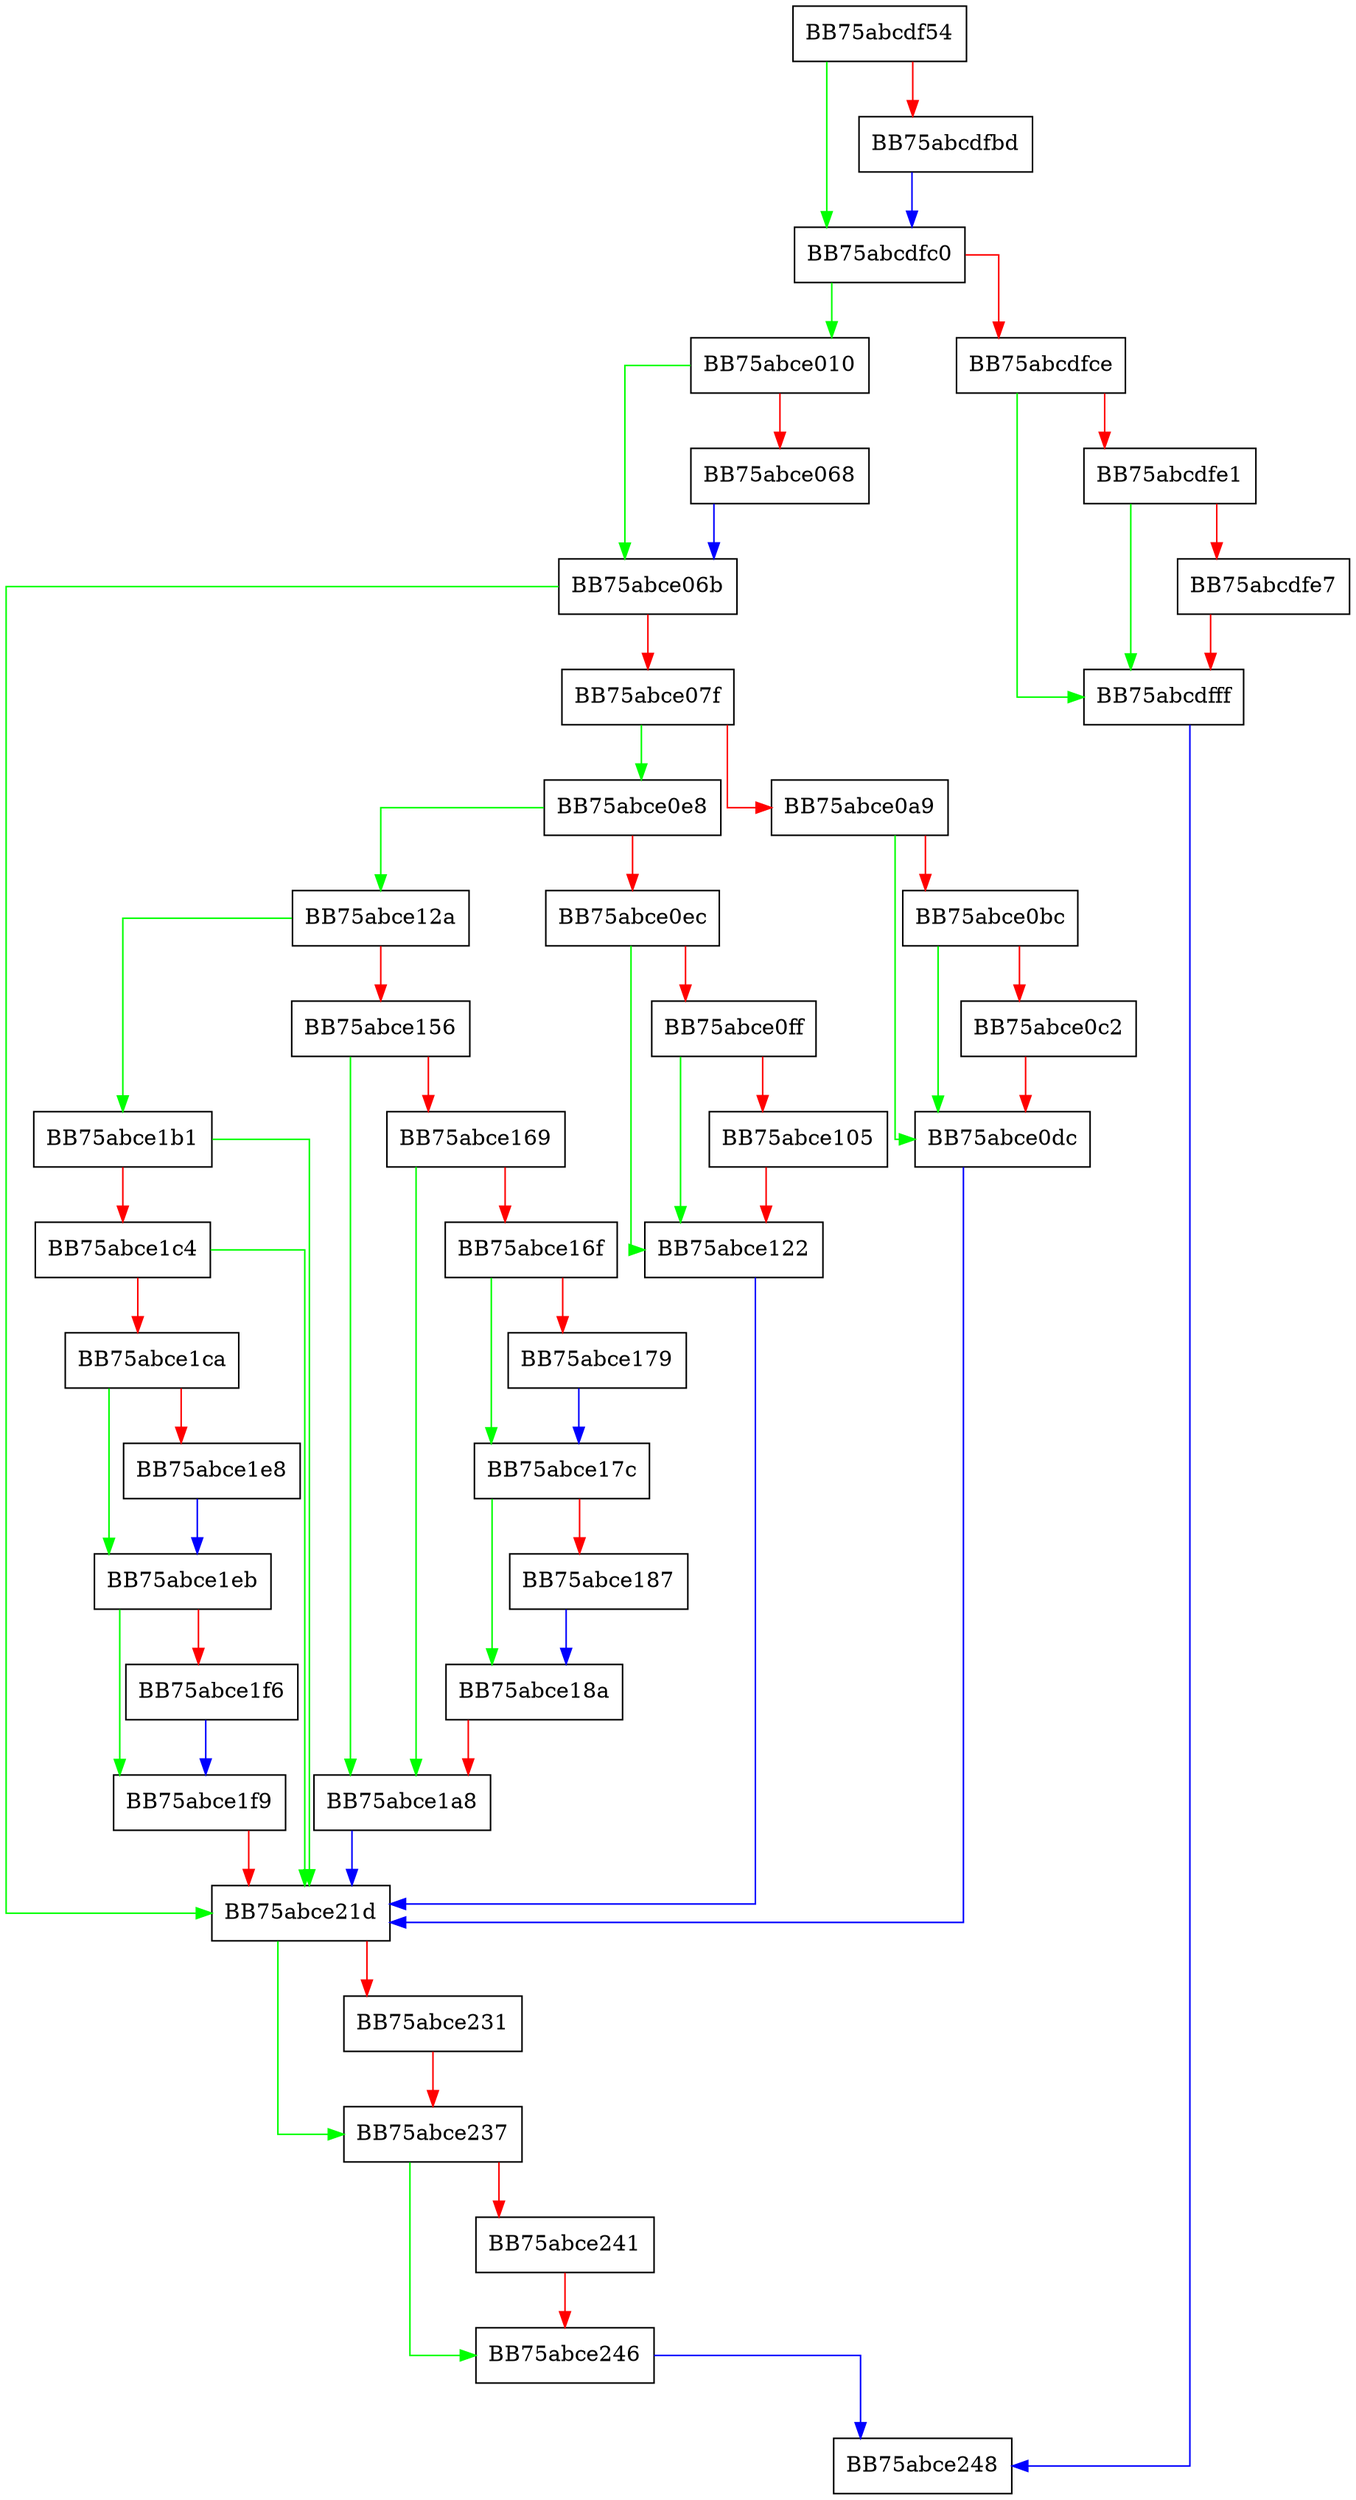 digraph DoRestore {
  node [shape="box"];
  graph [splines=ortho];
  BB75abcdf54 -> BB75abcdfc0 [color="green"];
  BB75abcdf54 -> BB75abcdfbd [color="red"];
  BB75abcdfbd -> BB75abcdfc0 [color="blue"];
  BB75abcdfc0 -> BB75abce010 [color="green"];
  BB75abcdfc0 -> BB75abcdfce [color="red"];
  BB75abcdfce -> BB75abcdfff [color="green"];
  BB75abcdfce -> BB75abcdfe1 [color="red"];
  BB75abcdfe1 -> BB75abcdfff [color="green"];
  BB75abcdfe1 -> BB75abcdfe7 [color="red"];
  BB75abcdfe7 -> BB75abcdfff [color="red"];
  BB75abcdfff -> BB75abce248 [color="blue"];
  BB75abce010 -> BB75abce06b [color="green"];
  BB75abce010 -> BB75abce068 [color="red"];
  BB75abce068 -> BB75abce06b [color="blue"];
  BB75abce06b -> BB75abce21d [color="green"];
  BB75abce06b -> BB75abce07f [color="red"];
  BB75abce07f -> BB75abce0e8 [color="green"];
  BB75abce07f -> BB75abce0a9 [color="red"];
  BB75abce0a9 -> BB75abce0dc [color="green"];
  BB75abce0a9 -> BB75abce0bc [color="red"];
  BB75abce0bc -> BB75abce0dc [color="green"];
  BB75abce0bc -> BB75abce0c2 [color="red"];
  BB75abce0c2 -> BB75abce0dc [color="red"];
  BB75abce0dc -> BB75abce21d [color="blue"];
  BB75abce0e8 -> BB75abce12a [color="green"];
  BB75abce0e8 -> BB75abce0ec [color="red"];
  BB75abce0ec -> BB75abce122 [color="green"];
  BB75abce0ec -> BB75abce0ff [color="red"];
  BB75abce0ff -> BB75abce122 [color="green"];
  BB75abce0ff -> BB75abce105 [color="red"];
  BB75abce105 -> BB75abce122 [color="red"];
  BB75abce122 -> BB75abce21d [color="blue"];
  BB75abce12a -> BB75abce1b1 [color="green"];
  BB75abce12a -> BB75abce156 [color="red"];
  BB75abce156 -> BB75abce1a8 [color="green"];
  BB75abce156 -> BB75abce169 [color="red"];
  BB75abce169 -> BB75abce1a8 [color="green"];
  BB75abce169 -> BB75abce16f [color="red"];
  BB75abce16f -> BB75abce17c [color="green"];
  BB75abce16f -> BB75abce179 [color="red"];
  BB75abce179 -> BB75abce17c [color="blue"];
  BB75abce17c -> BB75abce18a [color="green"];
  BB75abce17c -> BB75abce187 [color="red"];
  BB75abce187 -> BB75abce18a [color="blue"];
  BB75abce18a -> BB75abce1a8 [color="red"];
  BB75abce1a8 -> BB75abce21d [color="blue"];
  BB75abce1b1 -> BB75abce21d [color="green"];
  BB75abce1b1 -> BB75abce1c4 [color="red"];
  BB75abce1c4 -> BB75abce21d [color="green"];
  BB75abce1c4 -> BB75abce1ca [color="red"];
  BB75abce1ca -> BB75abce1eb [color="green"];
  BB75abce1ca -> BB75abce1e8 [color="red"];
  BB75abce1e8 -> BB75abce1eb [color="blue"];
  BB75abce1eb -> BB75abce1f9 [color="green"];
  BB75abce1eb -> BB75abce1f6 [color="red"];
  BB75abce1f6 -> BB75abce1f9 [color="blue"];
  BB75abce1f9 -> BB75abce21d [color="red"];
  BB75abce21d -> BB75abce237 [color="green"];
  BB75abce21d -> BB75abce231 [color="red"];
  BB75abce231 -> BB75abce237 [color="red"];
  BB75abce237 -> BB75abce246 [color="green"];
  BB75abce237 -> BB75abce241 [color="red"];
  BB75abce241 -> BB75abce246 [color="red"];
  BB75abce246 -> BB75abce248 [color="blue"];
}